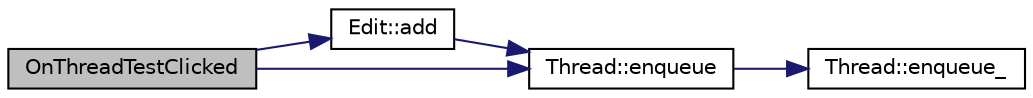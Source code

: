 digraph "OnThreadTestClicked"
{
 // INTERACTIVE_SVG=YES
 // LATEX_PDF_SIZE
  edge [fontname="Helvetica",fontsize="10",labelfontname="Helvetica",labelfontsize="10"];
  node [fontname="Helvetica",fontsize="10",shape=record];
  rankdir="LR";
  Node1 [label="OnThreadTestClicked",height=0.2,width=0.4,color="black", fillcolor="grey75", style="filled", fontcolor="black",tooltip="Thread-Test-Button event handler."];
  Node1 -> Node2 [color="midnightblue",fontsize="10",style="solid",fontname="Helvetica"];
  Node2 [label="Edit::add",height=0.2,width=0.4,color="black", fillcolor="white", style="filled",URL="$class_edit.html#a3ced1bcf14de542e25d512991bcfed2f",tooltip=" "];
  Node2 -> Node3 [color="midnightblue",fontsize="10",style="solid",fontname="Helvetica"];
  Node3 [label="Thread::enqueue",height=0.2,width=0.4,color="black", fillcolor="white", style="filled",URL="$class_thread.html#abf7db5b09bd25b345e80577f71321ee9",tooltip="The code that will be enqued in the threads task queue."];
  Node3 -> Node4 [color="midnightblue",fontsize="10",style="solid",fontname="Helvetica"];
  Node4 [label="Thread::enqueue_",height=0.2,width=0.4,color="black", fillcolor="white", style="filled",URL="$class_thread.html#a3ee4bd6db78554c9ea75cf242b8ae273",tooltip="push the functor in the queue"];
  Node1 -> Node3 [color="midnightblue",fontsize="10",style="solid",fontname="Helvetica"];
}
